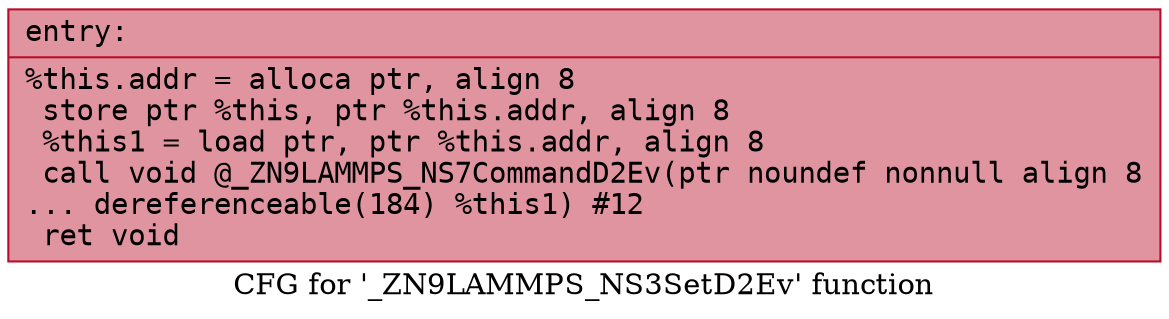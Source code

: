 digraph "CFG for '_ZN9LAMMPS_NS3SetD2Ev' function" {
	label="CFG for '_ZN9LAMMPS_NS3SetD2Ev' function";

	Node0x55eeb4b6e550 [shape=record,color="#b70d28ff", style=filled, fillcolor="#b70d2870" fontname="Courier",label="{entry:\l|  %this.addr = alloca ptr, align 8\l  store ptr %this, ptr %this.addr, align 8\l  %this1 = load ptr, ptr %this.addr, align 8\l  call void @_ZN9LAMMPS_NS7CommandD2Ev(ptr noundef nonnull align 8\l... dereferenceable(184) %this1) #12\l  ret void\l}"];
}
